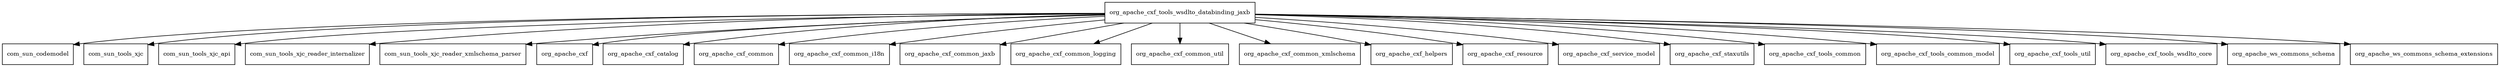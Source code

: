 digraph cxf_tools_wsdlto_databinding_jaxb_2_7_11_redhat_3_package_dependencies {
  node [shape = box, fontsize=10.0];
  org_apache_cxf_tools_wsdlto_databinding_jaxb -> com_sun_codemodel;
  org_apache_cxf_tools_wsdlto_databinding_jaxb -> com_sun_tools_xjc;
  org_apache_cxf_tools_wsdlto_databinding_jaxb -> com_sun_tools_xjc_api;
  org_apache_cxf_tools_wsdlto_databinding_jaxb -> com_sun_tools_xjc_reader_internalizer;
  org_apache_cxf_tools_wsdlto_databinding_jaxb -> com_sun_tools_xjc_reader_xmlschema_parser;
  org_apache_cxf_tools_wsdlto_databinding_jaxb -> org_apache_cxf;
  org_apache_cxf_tools_wsdlto_databinding_jaxb -> org_apache_cxf_catalog;
  org_apache_cxf_tools_wsdlto_databinding_jaxb -> org_apache_cxf_common;
  org_apache_cxf_tools_wsdlto_databinding_jaxb -> org_apache_cxf_common_i18n;
  org_apache_cxf_tools_wsdlto_databinding_jaxb -> org_apache_cxf_common_jaxb;
  org_apache_cxf_tools_wsdlto_databinding_jaxb -> org_apache_cxf_common_logging;
  org_apache_cxf_tools_wsdlto_databinding_jaxb -> org_apache_cxf_common_util;
  org_apache_cxf_tools_wsdlto_databinding_jaxb -> org_apache_cxf_common_xmlschema;
  org_apache_cxf_tools_wsdlto_databinding_jaxb -> org_apache_cxf_helpers;
  org_apache_cxf_tools_wsdlto_databinding_jaxb -> org_apache_cxf_resource;
  org_apache_cxf_tools_wsdlto_databinding_jaxb -> org_apache_cxf_service_model;
  org_apache_cxf_tools_wsdlto_databinding_jaxb -> org_apache_cxf_staxutils;
  org_apache_cxf_tools_wsdlto_databinding_jaxb -> org_apache_cxf_tools_common;
  org_apache_cxf_tools_wsdlto_databinding_jaxb -> org_apache_cxf_tools_common_model;
  org_apache_cxf_tools_wsdlto_databinding_jaxb -> org_apache_cxf_tools_util;
  org_apache_cxf_tools_wsdlto_databinding_jaxb -> org_apache_cxf_tools_wsdlto_core;
  org_apache_cxf_tools_wsdlto_databinding_jaxb -> org_apache_ws_commons_schema;
  org_apache_cxf_tools_wsdlto_databinding_jaxb -> org_apache_ws_commons_schema_extensions;
}
